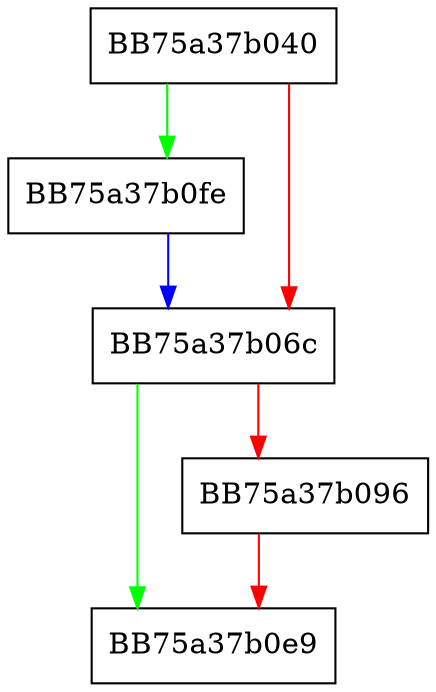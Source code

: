 digraph AddPadding {
  node [shape="box"];
  graph [splines=ortho];
  BB75a37b040 -> BB75a37b0fe [color="green"];
  BB75a37b040 -> BB75a37b06c [color="red"];
  BB75a37b06c -> BB75a37b0e9 [color="green"];
  BB75a37b06c -> BB75a37b096 [color="red"];
  BB75a37b096 -> BB75a37b0e9 [color="red"];
  BB75a37b0fe -> BB75a37b06c [color="blue"];
}